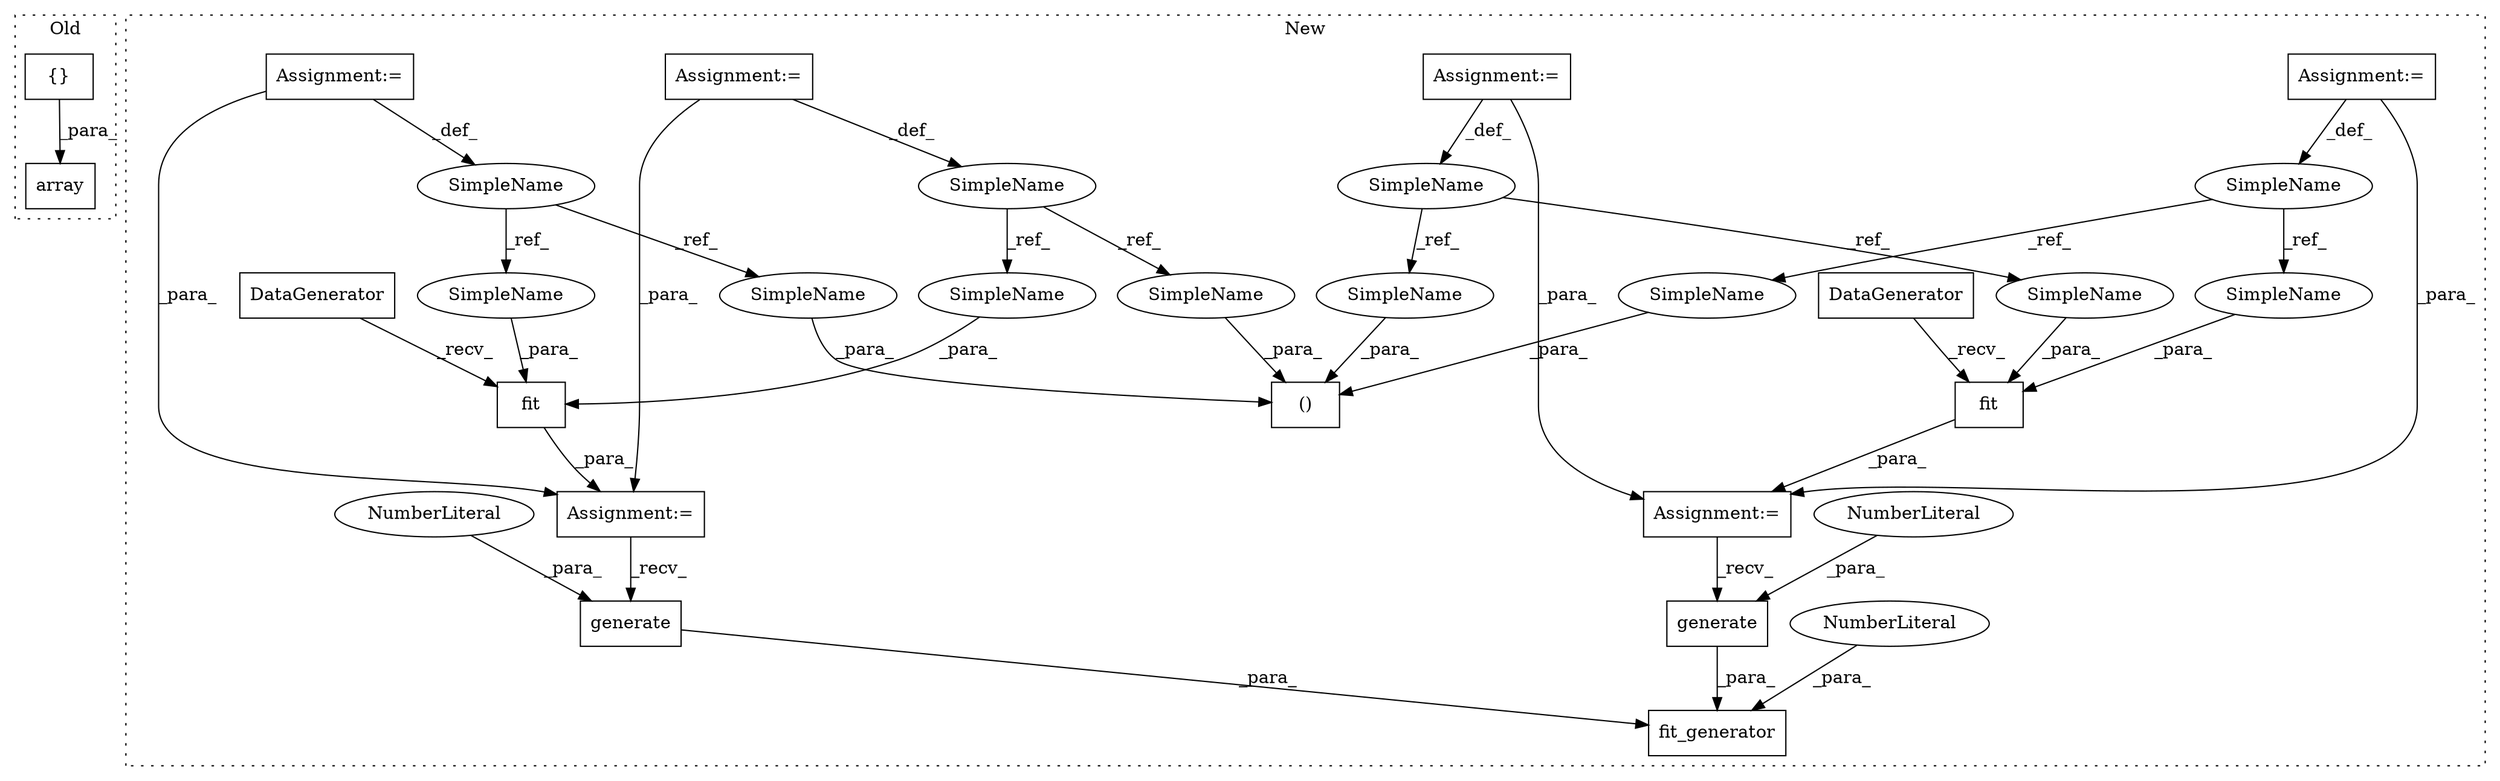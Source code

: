 digraph G {
subgraph cluster0 {
1 [label="array" a="32" s="1491,1513" l="6,1" shape="box"];
6 [label="{}" a="4" s="1506,1512" l="1,1" shape="box"];
label = "Old";
style="dotted";
}
subgraph cluster1 {
2 [label="fit_generator" a="32" s="1621,1716" l="14,1" shape="box"];
3 [label="generate" a="32" s="1645,1673" l="9,1" shape="box"];
4 [label="NumberLiteral" a="34" s="1672" l="1" shape="ellipse"];
5 [label="generate" a="32" s="1684,1712" l="9,1" shape="box"];
7 [label="fit" a="32" s="1443,1462" l="4,1" shape="box"];
8 [label="SimpleName" a="42" s="560" l="7" shape="ellipse"];
9 [label="()" a="106" s="1282" l="65" shape="box"];
10 [label="SimpleName" a="42" s="263" l="6" shape="ellipse"];
11 [label="fit" a="32" s="1494,1511" l="4,1" shape="box"];
12 [label="NumberLiteral" a="34" s="1711" l="1" shape="ellipse"];
13 [label="NumberLiteral" a="34" s="1714" l="2" shape="ellipse"];
14 [label="SimpleName" a="42" s="462" l="6" shape="ellipse"];
15 [label="SimpleName" a="42" s="279" l="7" shape="ellipse"];
16 [label="DataGenerator" a="32" s="1427" l="15" shape="box"];
17 [label="Assignment:=" a="7" s="560" l="7" shape="box"];
18 [label="DataGenerator" a="32" s="1478" l="15" shape="box"];
19 [label="Assignment:=" a="7" s="279" l="7" shape="box"];
20 [label="Assignment:=" a="7" s="1477" l="1" shape="box"];
21 [label="Assignment:=" a="7" s="462" l="6" shape="box"];
22 [label="Assignment:=" a="7" s="1426" l="1" shape="box"];
23 [label="Assignment:=" a="7" s="263" l="6" shape="box"];
24 [label="SimpleName" a="42" s="1341" l="6" shape="ellipse"];
25 [label="SimpleName" a="42" s="1505" l="6" shape="ellipse"];
26 [label="SimpleName" a="42" s="1321" l="7" shape="ellipse"];
27 [label="SimpleName" a="42" s="1455" l="7" shape="ellipse"];
28 [label="SimpleName" a="42" s="1302" l="6" shape="ellipse"];
29 [label="SimpleName" a="42" s="1498" l="6" shape="ellipse"];
30 [label="SimpleName" a="42" s="1282" l="7" shape="ellipse"];
31 [label="SimpleName" a="42" s="1447" l="7" shape="ellipse"];
label = "New";
style="dotted";
}
3 -> 2 [label="_para_"];
4 -> 3 [label="_para_"];
5 -> 2 [label="_para_"];
6 -> 1 [label="_para_"];
7 -> 22 [label="_para_"];
8 -> 30 [label="_ref_"];
8 -> 31 [label="_ref_"];
10 -> 29 [label="_ref_"];
10 -> 28 [label="_ref_"];
11 -> 20 [label="_para_"];
12 -> 5 [label="_para_"];
13 -> 2 [label="_para_"];
14 -> 24 [label="_ref_"];
14 -> 25 [label="_ref_"];
15 -> 26 [label="_ref_"];
15 -> 27 [label="_ref_"];
16 -> 7 [label="_recv_"];
17 -> 8 [label="_def_"];
17 -> 22 [label="_para_"];
18 -> 11 [label="_recv_"];
19 -> 15 [label="_def_"];
19 -> 22 [label="_para_"];
20 -> 5 [label="_recv_"];
21 -> 14 [label="_def_"];
21 -> 20 [label="_para_"];
22 -> 3 [label="_recv_"];
23 -> 20 [label="_para_"];
23 -> 10 [label="_def_"];
24 -> 9 [label="_para_"];
25 -> 11 [label="_para_"];
26 -> 9 [label="_para_"];
27 -> 7 [label="_para_"];
28 -> 9 [label="_para_"];
29 -> 11 [label="_para_"];
30 -> 9 [label="_para_"];
31 -> 7 [label="_para_"];
}
